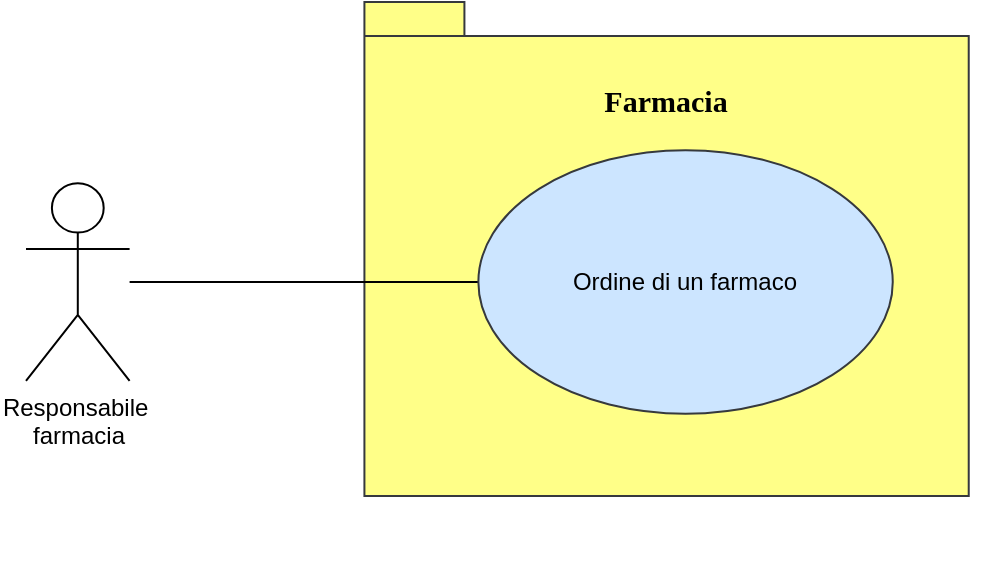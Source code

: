 <mxfile version="20.5.3" type="device"><diagram name="Page-1" id="b5b7bab2-c9e2-2cf4-8b2a-24fd1a2a6d21"><mxGraphModel dx="595" dy="717" grid="1" gridSize="10" guides="1" tooltips="1" connect="1" arrows="1" fold="1" page="1" pageScale="1" pageWidth="827" pageHeight="1169" background="none" math="0" shadow="0"><root><mxCell id="0"/><mxCell id="1" parent="0"/><mxCell id="vSUgrPCdocpJxk_Xq6Kv-1" value="" style="group" parent="1" vertex="1" connectable="0"><mxGeometry x="980" y="130" width="480" height="280" as="geometry"/></mxCell><mxCell id="6e0c8c40b5770093-27" value="" style="shape=folder;fontStyle=1;spacingTop=12;tabWidth=50;tabHeight=17;tabPosition=left;html=1;rounded=0;shadow=0;comic=0;labelBackgroundColor=default;strokeWidth=1;fontFamily=Verdana;fontSize=10;align=center;fillColor=#ffff88;strokeColor=#36393d;labelPosition=center;verticalLabelPosition=top;verticalAlign=bottom;horizontal=1;" parent="vSUgrPCdocpJxk_Xq6Kv-1" vertex="1"><mxGeometry x="169.209" width="302.158" height="247.059" as="geometry"/></mxCell><mxCell id="Pf3DLw2qUo0499ZPFxJD-2" value="" style="group" parent="vSUgrPCdocpJxk_Xq6Kv-1" vertex="1" connectable="0"><mxGeometry width="480" height="280" as="geometry"/></mxCell><mxCell id="Pf3DLw2qUo0499ZPFxJD-4" style="edgeStyle=orthogonalEdgeStyle;rounded=0;orthogonalLoop=1;jettySize=auto;html=1;endArrow=none;endFill=0;" parent="Pf3DLw2qUo0499ZPFxJD-2" source="Pf3DLw2qUo0499ZPFxJD-1" target="Pf3DLw2qUo0499ZPFxJD-3" edge="1"><mxGeometry relative="1" as="geometry"/></mxCell><mxCell id="Pf3DLw2qUo0499ZPFxJD-1" value="Responsabile&amp;nbsp;&lt;br&gt;farmacia" style="shape=umlActor;verticalLabelPosition=bottom;verticalAlign=top;html=1;outlineConnect=0;" parent="Pf3DLw2qUo0499ZPFxJD-2" vertex="1"><mxGeometry y="90.588" width="51.799" height="98.824" as="geometry"/></mxCell><mxCell id="Pf3DLw2qUo0499ZPFxJD-3" value="Ordine di un farmaco" style="ellipse;whiteSpace=wrap;html=1;fillColor=#cce5ff;strokeColor=#36393d;" parent="Pf3DLw2qUo0499ZPFxJD-2" vertex="1"><mxGeometry x="226.187" y="74.118" width="207.194" height="131.765" as="geometry"/></mxCell><mxCell id="Pf3DLw2qUo0499ZPFxJD-5" value="&lt;span style=&quot;font-family: Verdana; font-weight: 700;&quot;&gt;&lt;font style=&quot;font-size: 15px;&quot;&gt;Farmacia&lt;/font&gt;&lt;/span&gt;" style="text;html=1;align=center;verticalAlign=middle;whiteSpace=wrap;rounded=0;labelBackgroundColor=none;fontSize=10;fillColor=none;" parent="vSUgrPCdocpJxk_Xq6Kv-1" vertex="1"><mxGeometry x="277.122" y="32.941" width="86.331" height="32.941" as="geometry"/></mxCell></root></mxGraphModel></diagram></mxfile>